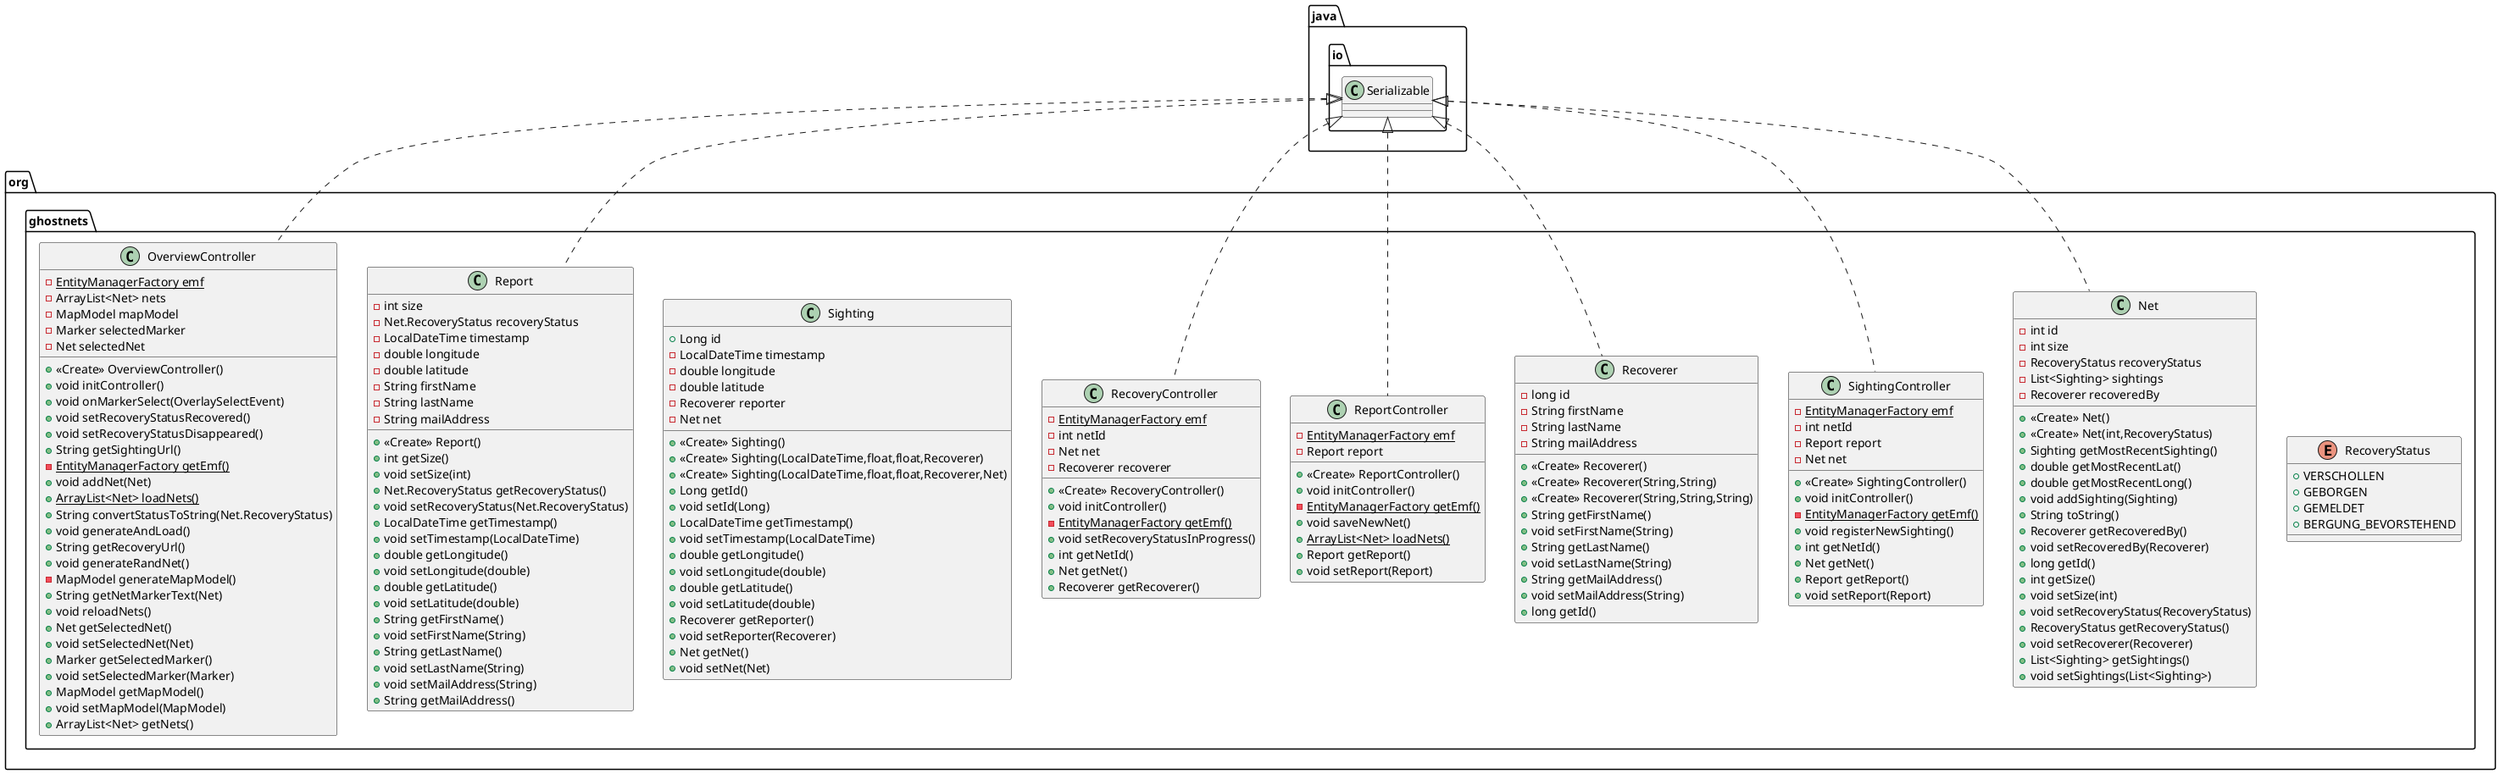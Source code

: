 @startuml

enum org.ghostnets.RecoveryStatus {
+  VERSCHOLLEN
+  GEBORGEN
+  GEMELDET
+  BERGUNG_BEVORSTEHEND
}

class org.ghostnets.Net {
- int id
- int size
- RecoveryStatus recoveryStatus
- List<Sighting> sightings
- Recoverer recoveredBy
+ <<Create>> Net()
+ <<Create>> Net(int,RecoveryStatus)
+ Sighting getMostRecentSighting()
+ double getMostRecentLat()
+ double getMostRecentLong()
+ void addSighting(Sighting)
+ String toString()
+ Recoverer getRecoveredBy()
+ void setRecoveredBy(Recoverer)
+ long getId()
+ int getSize()
+ void setSize(int)
+ void setRecoveryStatus(RecoveryStatus)
+ RecoveryStatus getRecoveryStatus()
+ void setRecoverer(Recoverer)
+ List<Sighting> getSightings()
+ void setSightings(List<Sighting>)
}



class org.ghostnets.SightingController {
- {static} EntityManagerFactory emf
- int netId
- Report report
- Net net
+ <<Create>> SightingController()
+ void initController()
- {static} EntityManagerFactory getEmf()
+ void registerNewSighting()
+ int getNetId()
+ Net getNet()
+ Report getReport()
+ void setReport(Report)
}


class org.ghostnets.Recoverer {
- long id
- String firstName
- String lastName
- String mailAddress
+ <<Create>> Recoverer()
+ <<Create>> Recoverer(String,String)
+ <<Create>> Recoverer(String,String,String)
+ String getFirstName()
+ void setFirstName(String)
+ String getLastName()
+ void setLastName(String)
+ String getMailAddress()
+ void setMailAddress(String)
+ long getId()
}


class org.ghostnets.ReportController {
- {static} EntityManagerFactory emf
- Report report
+ <<Create>> ReportController()
+ void initController()
- {static} EntityManagerFactory getEmf()
+ void saveNewNet()
+ {static} ArrayList<Net> loadNets()
+ Report getReport()
+ void setReport(Report)
}


class org.ghostnets.RecoveryController {
- {static} EntityManagerFactory emf
- int netId
- Net net
- Recoverer recoverer
+ <<Create>> RecoveryController()
+ void initController()
- {static} EntityManagerFactory getEmf()
+ void setRecoveryStatusInProgress()
+ int getNetId()
+ Net getNet()
+ Recoverer getRecoverer()
}


class org.ghostnets.Sighting {
+ Long id
- LocalDateTime timestamp
- double longitude
- double latitude
- Recoverer reporter
- Net net
+ <<Create>> Sighting()
+ <<Create>> Sighting(LocalDateTime,float,float,Recoverer)
+ <<Create>> Sighting(LocalDateTime,float,float,Recoverer,Net)
+ Long getId()
+ void setId(Long)
+ LocalDateTime getTimestamp()
+ void setTimestamp(LocalDateTime)
+ double getLongitude()
+ void setLongitude(double)
+ double getLatitude()
+ void setLatitude(double)
+ Recoverer getReporter()
+ void setReporter(Recoverer)
+ Net getNet()
+ void setNet(Net)
}


class org.ghostnets.Report {
- int size
- Net.RecoveryStatus recoveryStatus
- LocalDateTime timestamp
- double longitude
- double latitude
- String firstName
- String lastName
- String mailAddress
+ <<Create>> Report()
+ int getSize()
+ void setSize(int)
+ Net.RecoveryStatus getRecoveryStatus()
+ void setRecoveryStatus(Net.RecoveryStatus)
+ LocalDateTime getTimestamp()
+ void setTimestamp(LocalDateTime)
+ double getLongitude()
+ void setLongitude(double)
+ double getLatitude()
+ void setLatitude(double)
+ String getFirstName()
+ void setFirstName(String)
+ String getLastName()
+ void setLastName(String)
+ void setMailAddress(String)
+ String getMailAddress()
}


class org.ghostnets.OverviewController {
- {static} EntityManagerFactory emf
- ArrayList<Net> nets
- MapModel mapModel
- Marker selectedMarker
- Net selectedNet
+ <<Create>> OverviewController()
+ void initController()
+ void onMarkerSelect(OverlaySelectEvent)
+ void setRecoveryStatusRecovered()
+ void setRecoveryStatusDisappeared()
+ String getSightingUrl()
- {static} EntityManagerFactory getEmf()
+ void addNet(Net)
+ {static} ArrayList<Net> loadNets()
+ String convertStatusToString(Net.RecoveryStatus)
+ void generateAndLoad()
+ String getRecoveryUrl()
+ void generateRandNet()
- MapModel generateMapModel()
+ String getNetMarkerText(Net)
+ void reloadNets()
+ Net getSelectedNet()
+ void setSelectedNet(Net)
+ Marker getSelectedMarker()
+ void setSelectedMarker(Marker)
+ MapModel getMapModel()
+ void setMapModel(MapModel)
+ ArrayList<Net> getNets()
}




java.io.Serializable <|.. org.ghostnets.Net
java.io.Serializable <|.. org.ghostnets.SightingController
java.io.Serializable <|.. org.ghostnets.Recoverer
java.io.Serializable <|.. org.ghostnets.ReportController
java.io.Serializable <|.. org.ghostnets.RecoveryController
java.io.Serializable <|.. org.ghostnets.Report
java.io.Serializable <|.. org.ghostnets.OverviewController
@enduml